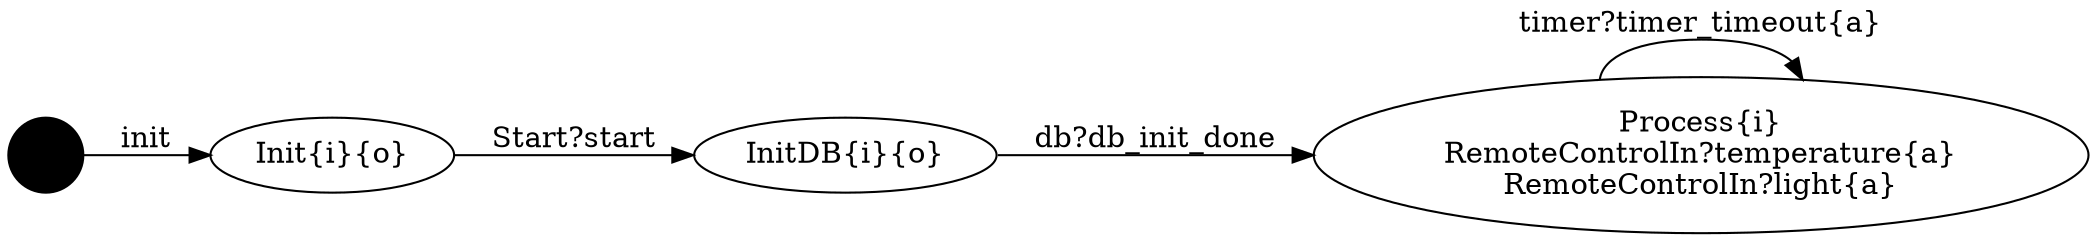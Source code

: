 digraph finite_state_machine {
	rankdir=LR;
	INIT_STATE [shape=circle label = "", style = filled, color = "black"];
		INIT_STATE -> Init [label="init"];
	Init [label="Init{i}{o}", shape = ellipse];
		Init -> InitDB [label="Start?start"];
	InitDB [label="InitDB{i}{o}", shape = ellipse];
		InitDB -> Process [label="db?db_init_done"];
	Process [label="Process{i}\nRemoteControlIn?temperature{a}\nRemoteControlIn?light{a}", shape = ellipse];
		Process -> Process [label="timer?timer_timeout{a}"];
}
